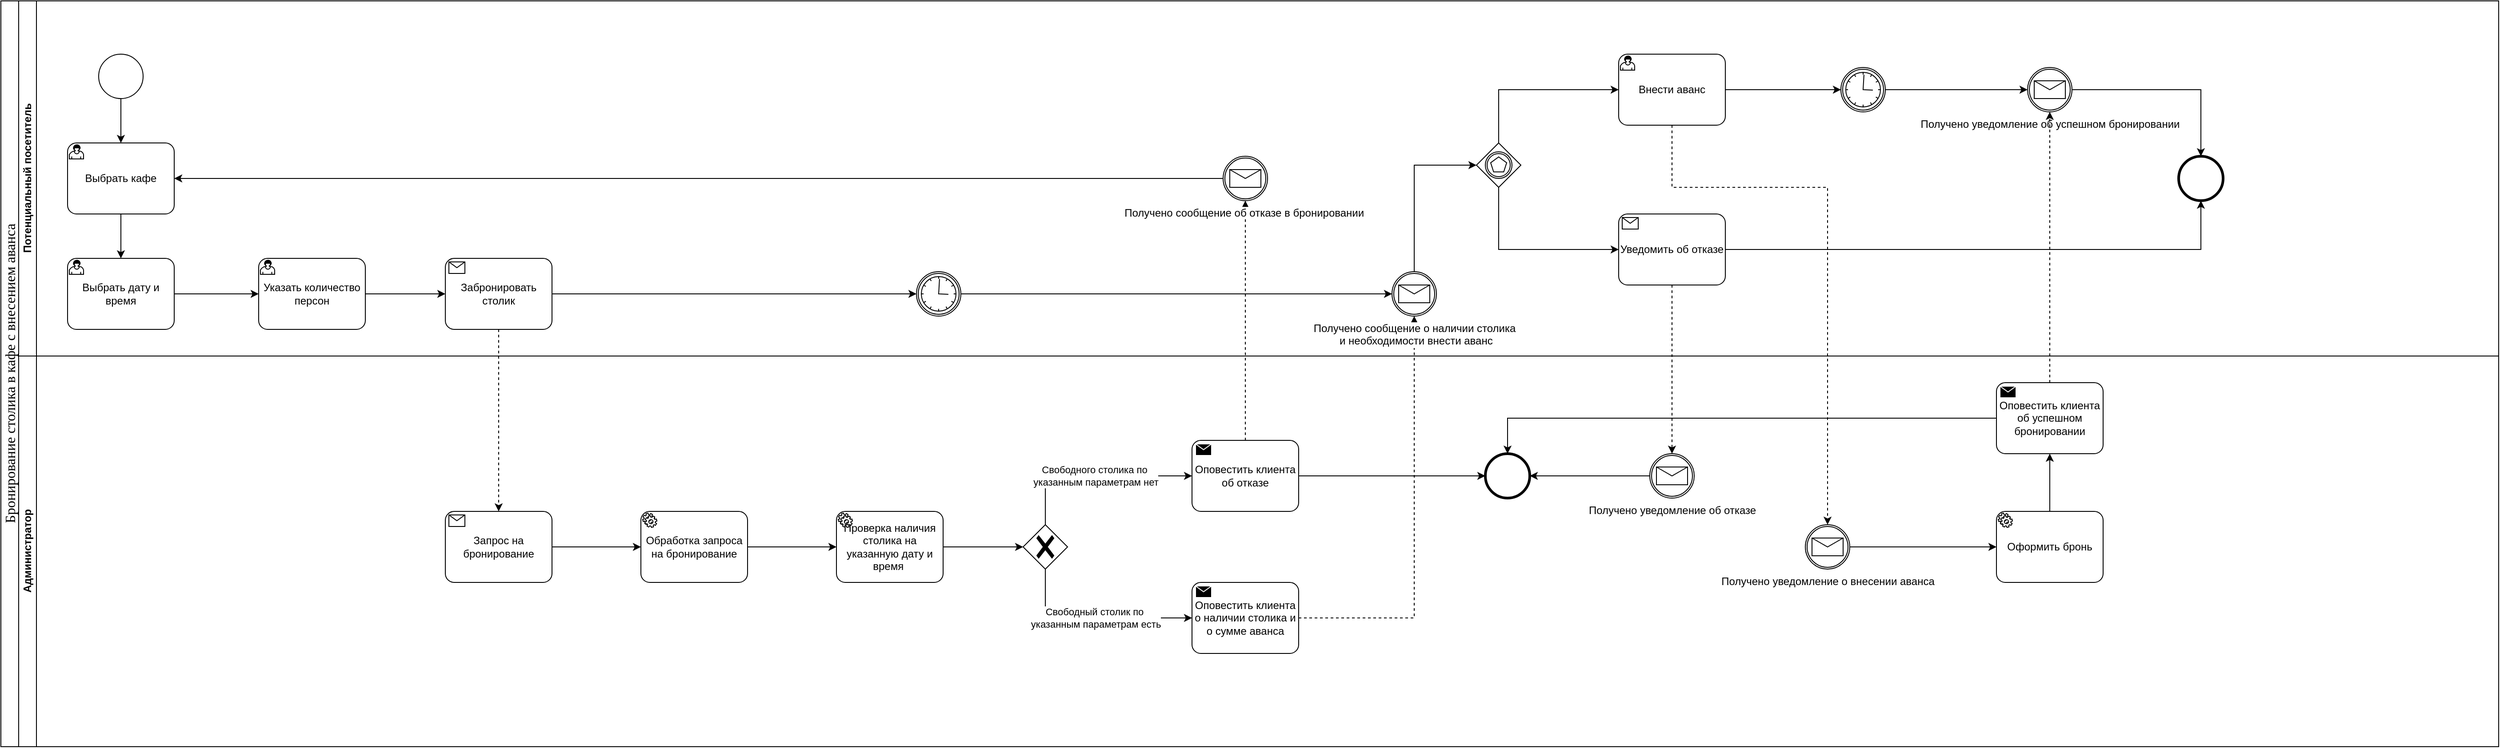 <mxfile version="15.4.0" type="device"><diagram id="M6hLxEDTGaiGsPCuSPs_" name="Page-1"><mxGraphModel dx="1463" dy="880" grid="1" gridSize="10" guides="1" tooltips="1" connect="1" arrows="1" fold="1" page="1" pageScale="1" pageWidth="850" pageHeight="1100" math="0" shadow="0"><root><mxCell id="0"/><mxCell id="1" parent="0"/><mxCell id="5Xu0HTL7qZDZHMFUcuHy-2" value="&lt;span style=&quot;font-weight: normal&quot; id=&quot;docs-internal-guid-2254e28d-7fff-81a9-8b8c-3a53f70d76fd&quot;&gt;&lt;span style=&quot;font-size: 12pt ; font-family: &amp;#34;times new roman&amp;#34; ; background-color: transparent ; vertical-align: baseline&quot;&gt;Бронирование столика в кафе с внесением аванса&lt;/span&gt;&lt;/span&gt;" style="swimlane;html=1;childLayout=stackLayout;resizeParent=1;resizeParentMax=0;horizontal=0;startSize=20;horizontalStack=0;" parent="1" vertex="1"><mxGeometry x="560" y="570" width="2810" height="840" as="geometry"/></mxCell><mxCell id="0gX7eQ8ABmZ3GZ_N5Fec-72" style="edgeStyle=orthogonalEdgeStyle;rounded=0;orthogonalLoop=1;jettySize=auto;html=1;dashed=1;" edge="1" parent="5Xu0HTL7qZDZHMFUcuHy-2" source="0gX7eQ8ABmZ3GZ_N5Fec-70" target="5Xu0HTL7qZDZHMFUcuHy-143"><mxGeometry relative="1" as="geometry"/></mxCell><mxCell id="0gX7eQ8ABmZ3GZ_N5Fec-89" style="edgeStyle=orthogonalEdgeStyle;rounded=0;orthogonalLoop=1;jettySize=auto;html=1;exitX=0.5;exitY=0;exitDx=0;exitDy=0;exitPerimeter=0;entryX=0.5;entryY=1;entryDx=0;entryDy=0;entryPerimeter=0;dashed=1;" edge="1" parent="5Xu0HTL7qZDZHMFUcuHy-2" source="0gX7eQ8ABmZ3GZ_N5Fec-85" target="0gX7eQ8ABmZ3GZ_N5Fec-88"><mxGeometry relative="1" as="geometry"/></mxCell><mxCell id="0gX7eQ8ABmZ3GZ_N5Fec-93" style="edgeStyle=orthogonalEdgeStyle;rounded=0;orthogonalLoop=1;jettySize=auto;html=1;exitX=1;exitY=0.5;exitDx=0;exitDy=0;exitPerimeter=0;entryX=0.5;entryY=1;entryDx=0;entryDy=0;entryPerimeter=0;dashed=1;" edge="1" parent="5Xu0HTL7qZDZHMFUcuHy-2" source="0gX7eQ8ABmZ3GZ_N5Fec-86" target="0gX7eQ8ABmZ3GZ_N5Fec-91"><mxGeometry relative="1" as="geometry"/></mxCell><mxCell id="0gX7eQ8ABmZ3GZ_N5Fec-111" style="edgeStyle=orthogonalEdgeStyle;rounded=0;orthogonalLoop=1;jettySize=auto;html=1;entryX=0.5;entryY=0;entryDx=0;entryDy=0;entryPerimeter=0;dashed=1;exitX=0.5;exitY=1;exitDx=0;exitDy=0;exitPerimeter=0;" edge="1" parent="5Xu0HTL7qZDZHMFUcuHy-2" source="0gX7eQ8ABmZ3GZ_N5Fec-131" target="0gX7eQ8ABmZ3GZ_N5Fec-110"><mxGeometry relative="1" as="geometry"/></mxCell><mxCell id="0gX7eQ8ABmZ3GZ_N5Fec-125" style="edgeStyle=orthogonalEdgeStyle;rounded=0;orthogonalLoop=1;jettySize=auto;html=1;exitX=0.5;exitY=1;exitDx=0;exitDy=0;exitPerimeter=0;dashed=1;" edge="1" parent="5Xu0HTL7qZDZHMFUcuHy-2" source="0gX7eQ8ABmZ3GZ_N5Fec-100" target="0gX7eQ8ABmZ3GZ_N5Fec-123"><mxGeometry relative="1" as="geometry"><Array as="points"><mxPoint x="1880" y="210"/><mxPoint x="2055" y="210"/></Array></mxGeometry></mxCell><mxCell id="5Xu0HTL7qZDZHMFUcuHy-3" value="Потенциальный посетитель" style="swimlane;html=1;startSize=20;horizontal=0;" parent="5Xu0HTL7qZDZHMFUcuHy-2" vertex="1"><mxGeometry x="20" width="2790" height="400" as="geometry"/></mxCell><mxCell id="0gX7eQ8ABmZ3GZ_N5Fec-64" style="edgeStyle=orthogonalEdgeStyle;rounded=0;orthogonalLoop=1;jettySize=auto;html=1;exitX=0.5;exitY=1;exitDx=0;exitDy=0;exitPerimeter=0;entryX=0.5;entryY=0;entryDx=0;entryDy=0;entryPerimeter=0;" edge="1" parent="5Xu0HTL7qZDZHMFUcuHy-3" source="0gX7eQ8ABmZ3GZ_N5Fec-62" target="0gX7eQ8ABmZ3GZ_N5Fec-63"><mxGeometry relative="1" as="geometry"/></mxCell><mxCell id="0gX7eQ8ABmZ3GZ_N5Fec-62" value="" style="points=[[0.145,0.145,0],[0.5,0,0],[0.855,0.145,0],[1,0.5,0],[0.855,0.855,0],[0.5,1,0],[0.145,0.855,0],[0,0.5,0]];shape=mxgraph.bpmn.event;html=1;verticalLabelPosition=bottom;labelBackgroundColor=#ffffff;verticalAlign=top;align=center;perimeter=ellipsePerimeter;outlineConnect=0;aspect=fixed;outline=standard;symbol=general;" vertex="1" parent="5Xu0HTL7qZDZHMFUcuHy-3"><mxGeometry x="90" y="60" width="50" height="50" as="geometry"/></mxCell><mxCell id="0gX7eQ8ABmZ3GZ_N5Fec-66" style="edgeStyle=orthogonalEdgeStyle;rounded=0;orthogonalLoop=1;jettySize=auto;html=1;exitX=0.5;exitY=1;exitDx=0;exitDy=0;exitPerimeter=0;entryX=0.5;entryY=0;entryDx=0;entryDy=0;entryPerimeter=0;" edge="1" parent="5Xu0HTL7qZDZHMFUcuHy-3" source="0gX7eQ8ABmZ3GZ_N5Fec-63" target="0gX7eQ8ABmZ3GZ_N5Fec-68"><mxGeometry relative="1" as="geometry"><mxPoint x="460" y="85" as="targetPoint"/></mxGeometry></mxCell><mxCell id="0gX7eQ8ABmZ3GZ_N5Fec-63" value="Выбрать кафе" style="points=[[0.25,0,0],[0.5,0,0],[0.75,0,0],[1,0.25,0],[1,0.5,0],[1,0.75,0],[0.75,1,0],[0.5,1,0],[0.25,1,0],[0,0.75,0],[0,0.5,0],[0,0.25,0]];shape=mxgraph.bpmn.task;whiteSpace=wrap;rectStyle=rounded;size=10;taskMarker=user;" vertex="1" parent="5Xu0HTL7qZDZHMFUcuHy-3"><mxGeometry x="55" y="160" width="120" height="80" as="geometry"/></mxCell><mxCell id="0gX7eQ8ABmZ3GZ_N5Fec-76" style="edgeStyle=orthogonalEdgeStyle;rounded=0;orthogonalLoop=1;jettySize=auto;html=1;exitX=1;exitY=0.5;exitDx=0;exitDy=0;exitPerimeter=0;" edge="1" parent="5Xu0HTL7qZDZHMFUcuHy-3" source="0gX7eQ8ABmZ3GZ_N5Fec-68" target="0gX7eQ8ABmZ3GZ_N5Fec-73"><mxGeometry relative="1" as="geometry"/></mxCell><mxCell id="0gX7eQ8ABmZ3GZ_N5Fec-68" value="Выбрать дату и время" style="points=[[0.25,0,0],[0.5,0,0],[0.75,0,0],[1,0.25,0],[1,0.5,0],[1,0.75,0],[0.75,1,0],[0.5,1,0],[0.25,1,0],[0,0.75,0],[0,0.5,0],[0,0.25,0]];shape=mxgraph.bpmn.task;whiteSpace=wrap;rectStyle=rounded;size=10;taskMarker=user;" vertex="1" parent="5Xu0HTL7qZDZHMFUcuHy-3"><mxGeometry x="55" y="290" width="120" height="80" as="geometry"/></mxCell><mxCell id="0gX7eQ8ABmZ3GZ_N5Fec-96" style="edgeStyle=orthogonalEdgeStyle;rounded=0;orthogonalLoop=1;jettySize=auto;html=1;exitX=1;exitY=0.5;exitDx=0;exitDy=0;exitPerimeter=0;" edge="1" parent="5Xu0HTL7qZDZHMFUcuHy-3" source="0gX7eQ8ABmZ3GZ_N5Fec-70" target="0gX7eQ8ABmZ3GZ_N5Fec-95"><mxGeometry relative="1" as="geometry"/></mxCell><mxCell id="0gX7eQ8ABmZ3GZ_N5Fec-70" value="Забронировать столик" style="points=[[0.25,0,0],[0.5,0,0],[0.75,0,0],[1,0.25,0],[1,0.5,0],[1,0.75,0],[0.75,1,0],[0.5,1,0],[0.25,1,0],[0,0.75,0],[0,0.5,0],[0,0.25,0]];shape=mxgraph.bpmn.task;whiteSpace=wrap;rectStyle=rounded;size=10;taskMarker=receive;" vertex="1" parent="5Xu0HTL7qZDZHMFUcuHy-3"><mxGeometry x="480" y="290" width="120" height="80" as="geometry"/></mxCell><mxCell id="0gX7eQ8ABmZ3GZ_N5Fec-75" style="edgeStyle=orthogonalEdgeStyle;rounded=0;orthogonalLoop=1;jettySize=auto;html=1;exitX=1;exitY=0.5;exitDx=0;exitDy=0;exitPerimeter=0;" edge="1" parent="5Xu0HTL7qZDZHMFUcuHy-3" source="0gX7eQ8ABmZ3GZ_N5Fec-73" target="0gX7eQ8ABmZ3GZ_N5Fec-70"><mxGeometry relative="1" as="geometry"/></mxCell><mxCell id="0gX7eQ8ABmZ3GZ_N5Fec-73" value="Указать количество персон" style="points=[[0.25,0,0],[0.5,0,0],[0.75,0,0],[1,0.25,0],[1,0.5,0],[1,0.75,0],[0.75,1,0],[0.5,1,0],[0.25,1,0],[0,0.75,0],[0,0.5,0],[0,0.25,0]];shape=mxgraph.bpmn.task;whiteSpace=wrap;rectStyle=rounded;size=10;taskMarker=user;" vertex="1" parent="5Xu0HTL7qZDZHMFUcuHy-3"><mxGeometry x="270" y="290" width="120" height="80" as="geometry"/></mxCell><mxCell id="0gX7eQ8ABmZ3GZ_N5Fec-90" style="edgeStyle=orthogonalEdgeStyle;rounded=0;orthogonalLoop=1;jettySize=auto;html=1;entryX=1;entryY=0.5;entryDx=0;entryDy=0;entryPerimeter=0;" edge="1" parent="5Xu0HTL7qZDZHMFUcuHy-3" source="0gX7eQ8ABmZ3GZ_N5Fec-88" target="0gX7eQ8ABmZ3GZ_N5Fec-63"><mxGeometry relative="1" as="geometry"/></mxCell><mxCell id="0gX7eQ8ABmZ3GZ_N5Fec-88" value="Получено сообщение об отказе в бронировании&amp;nbsp;" style="points=[[0.145,0.145,0],[0.5,0,0],[0.855,0.145,0],[1,0.5,0],[0.855,0.855,0],[0.5,1,0],[0.145,0.855,0],[0,0.5,0]];shape=mxgraph.bpmn.event;html=1;verticalLabelPosition=bottom;labelBackgroundColor=#ffffff;verticalAlign=top;align=center;perimeter=ellipsePerimeter;outlineConnect=0;aspect=fixed;outline=boundInt;symbol=message;" vertex="1" parent="5Xu0HTL7qZDZHMFUcuHy-3"><mxGeometry x="1355" y="175" width="50" height="50" as="geometry"/></mxCell><mxCell id="0gX7eQ8ABmZ3GZ_N5Fec-99" style="edgeStyle=orthogonalEdgeStyle;rounded=0;orthogonalLoop=1;jettySize=auto;html=1;exitX=0.5;exitY=0;exitDx=0;exitDy=0;exitPerimeter=0;entryX=0;entryY=0.5;entryDx=0;entryDy=0;entryPerimeter=0;" edge="1" parent="5Xu0HTL7qZDZHMFUcuHy-3" source="0gX7eQ8ABmZ3GZ_N5Fec-91" target="0gX7eQ8ABmZ3GZ_N5Fec-106"><mxGeometry relative="1" as="geometry"><mxPoint x="1680" y="200" as="targetPoint"/><Array as="points"><mxPoint x="1570" y="185"/></Array></mxGeometry></mxCell><mxCell id="0gX7eQ8ABmZ3GZ_N5Fec-91" value="Получено сообщение о наличии столика&lt;br&gt;&amp;nbsp;и необходимости внести аванс" style="points=[[0.145,0.145,0],[0.5,0,0],[0.855,0.145,0],[1,0.5,0],[0.855,0.855,0],[0.5,1,0],[0.145,0.855,0],[0,0.5,0]];shape=mxgraph.bpmn.event;html=1;verticalLabelPosition=bottom;labelBackgroundColor=#ffffff;verticalAlign=top;align=center;perimeter=ellipsePerimeter;outlineConnect=0;aspect=fixed;outline=boundInt;symbol=message;" vertex="1" parent="5Xu0HTL7qZDZHMFUcuHy-3"><mxGeometry x="1545" y="305" width="50" height="50" as="geometry"/></mxCell><mxCell id="0gX7eQ8ABmZ3GZ_N5Fec-97" style="edgeStyle=orthogonalEdgeStyle;rounded=0;orthogonalLoop=1;jettySize=auto;html=1;exitX=1;exitY=0.5;exitDx=0;exitDy=0;exitPerimeter=0;entryX=0;entryY=0.5;entryDx=0;entryDy=0;entryPerimeter=0;" edge="1" parent="5Xu0HTL7qZDZHMFUcuHy-3" source="0gX7eQ8ABmZ3GZ_N5Fec-95" target="0gX7eQ8ABmZ3GZ_N5Fec-91"><mxGeometry relative="1" as="geometry"/></mxCell><mxCell id="0gX7eQ8ABmZ3GZ_N5Fec-95" value="" style="points=[[0.145,0.145,0],[0.5,0,0],[0.855,0.145,0],[1,0.5,0],[0.855,0.855,0],[0.5,1,0],[0.145,0.855,0],[0,0.5,0]];shape=mxgraph.bpmn.event;html=1;verticalLabelPosition=bottom;labelBackgroundColor=#ffffff;verticalAlign=top;align=center;perimeter=ellipsePerimeter;outlineConnect=0;aspect=fixed;outline=catching;symbol=timer;" vertex="1" parent="5Xu0HTL7qZDZHMFUcuHy-3"><mxGeometry x="1010" y="305" width="50" height="50" as="geometry"/></mxCell><mxCell id="0gX7eQ8ABmZ3GZ_N5Fec-101" style="edgeStyle=orthogonalEdgeStyle;rounded=0;orthogonalLoop=1;jettySize=auto;html=1;exitX=0.5;exitY=0;exitDx=0;exitDy=0;exitPerimeter=0;entryX=0;entryY=0.5;entryDx=0;entryDy=0;entryPerimeter=0;" edge="1" parent="5Xu0HTL7qZDZHMFUcuHy-3" source="0gX7eQ8ABmZ3GZ_N5Fec-106" target="0gX7eQ8ABmZ3GZ_N5Fec-100"><mxGeometry relative="1" as="geometry"><mxPoint x="1705" y="175" as="sourcePoint"/></mxGeometry></mxCell><mxCell id="0gX7eQ8ABmZ3GZ_N5Fec-117" style="edgeStyle=orthogonalEdgeStyle;rounded=0;orthogonalLoop=1;jettySize=auto;html=1;entryX=0;entryY=0.5;entryDx=0;entryDy=0;entryPerimeter=0;" edge="1" parent="5Xu0HTL7qZDZHMFUcuHy-3" source="0gX7eQ8ABmZ3GZ_N5Fec-100" target="0gX7eQ8ABmZ3GZ_N5Fec-120"><mxGeometry relative="1" as="geometry"><mxPoint x="2030" y="100" as="targetPoint"/></mxGeometry></mxCell><mxCell id="0gX7eQ8ABmZ3GZ_N5Fec-100" value="Внести аванс" style="points=[[0.25,0,0],[0.5,0,0],[0.75,0,0],[1,0.25,0],[1,0.5,0],[1,0.75,0],[0.75,1,0],[0.5,1,0],[0.25,1,0],[0,0.75,0],[0,0.5,0],[0,0.25,0]];shape=mxgraph.bpmn.task;whiteSpace=wrap;rectStyle=rounded;size=10;taskMarker=user;" vertex="1" parent="5Xu0HTL7qZDZHMFUcuHy-3"><mxGeometry x="1800" y="60" width="120" height="80" as="geometry"/></mxCell><mxCell id="0gX7eQ8ABmZ3GZ_N5Fec-108" style="edgeStyle=orthogonalEdgeStyle;rounded=0;orthogonalLoop=1;jettySize=auto;html=1;entryX=0;entryY=0.5;entryDx=0;entryDy=0;entryPerimeter=0;" edge="1" parent="5Xu0HTL7qZDZHMFUcuHy-3" source="0gX7eQ8ABmZ3GZ_N5Fec-106" target="0gX7eQ8ABmZ3GZ_N5Fec-131"><mxGeometry relative="1" as="geometry"><mxPoint x="1740" y="360" as="targetPoint"/><Array as="points"><mxPoint x="1665" y="280"/></Array></mxGeometry></mxCell><mxCell id="0gX7eQ8ABmZ3GZ_N5Fec-106" value="" style="points=[[0.25,0.25,0],[0.5,0,0],[0.75,0.25,0],[1,0.5,0],[0.75,0.75,0],[0.5,1,0],[0.25,0.75,0],[0,0.5,0]];shape=mxgraph.bpmn.gateway2;html=1;verticalLabelPosition=bottom;labelBackgroundColor=#ffffff;verticalAlign=top;align=center;perimeter=rhombusPerimeter;outlineConnect=0;outline=catching;symbol=multiple;" vertex="1" parent="5Xu0HTL7qZDZHMFUcuHy-3"><mxGeometry x="1640" y="160" width="50" height="50" as="geometry"/></mxCell><mxCell id="0gX7eQ8ABmZ3GZ_N5Fec-129" style="edgeStyle=orthogonalEdgeStyle;rounded=0;orthogonalLoop=1;jettySize=auto;html=1;entryX=0.5;entryY=1;entryDx=0;entryDy=0;entryPerimeter=0;exitX=1;exitY=0.5;exitDx=0;exitDy=0;exitPerimeter=0;" edge="1" parent="5Xu0HTL7qZDZHMFUcuHy-3" source="0gX7eQ8ABmZ3GZ_N5Fec-131" target="0gX7eQ8ABmZ3GZ_N5Fec-118"><mxGeometry relative="1" as="geometry"/></mxCell><mxCell id="0gX7eQ8ABmZ3GZ_N5Fec-119" style="edgeStyle=orthogonalEdgeStyle;rounded=0;orthogonalLoop=1;jettySize=auto;html=1;exitX=1;exitY=0.5;exitDx=0;exitDy=0;exitPerimeter=0;entryX=0.5;entryY=0;entryDx=0;entryDy=0;entryPerimeter=0;" edge="1" parent="5Xu0HTL7qZDZHMFUcuHy-3" source="0gX7eQ8ABmZ3GZ_N5Fec-115" target="0gX7eQ8ABmZ3GZ_N5Fec-118"><mxGeometry relative="1" as="geometry"/></mxCell><mxCell id="0gX7eQ8ABmZ3GZ_N5Fec-115" value="Получено уведомление об успешном бронировании" style="points=[[0.145,0.145,0],[0.5,0,0],[0.855,0.145,0],[1,0.5,0],[0.855,0.855,0],[0.5,1,0],[0.145,0.855,0],[0,0.5,0]];shape=mxgraph.bpmn.event;html=1;verticalLabelPosition=bottom;labelBackgroundColor=#ffffff;verticalAlign=top;align=center;perimeter=ellipsePerimeter;outlineConnect=0;aspect=fixed;outline=boundInt;symbol=message;" vertex="1" parent="5Xu0HTL7qZDZHMFUcuHy-3"><mxGeometry x="2260" y="75" width="50" height="50" as="geometry"/></mxCell><mxCell id="0gX7eQ8ABmZ3GZ_N5Fec-118" value="&lt;br&gt;" style="points=[[0.145,0.145,0],[0.5,0,0],[0.855,0.145,0],[1,0.5,0],[0.855,0.855,0],[0.5,1,0],[0.145,0.855,0],[0,0.5,0]];shape=mxgraph.bpmn.event;html=1;verticalLabelPosition=bottom;labelBackgroundColor=#ffffff;verticalAlign=top;align=center;perimeter=ellipsePerimeter;outlineConnect=0;aspect=fixed;outline=end;symbol=terminate2;" vertex="1" parent="5Xu0HTL7qZDZHMFUcuHy-3"><mxGeometry x="2430" y="175" width="50" height="50" as="geometry"/></mxCell><mxCell id="0gX7eQ8ABmZ3GZ_N5Fec-121" style="edgeStyle=orthogonalEdgeStyle;rounded=0;orthogonalLoop=1;jettySize=auto;html=1;entryX=0;entryY=0.5;entryDx=0;entryDy=0;entryPerimeter=0;" edge="1" parent="5Xu0HTL7qZDZHMFUcuHy-3" source="0gX7eQ8ABmZ3GZ_N5Fec-120" target="0gX7eQ8ABmZ3GZ_N5Fec-115"><mxGeometry relative="1" as="geometry"/></mxCell><mxCell id="0gX7eQ8ABmZ3GZ_N5Fec-120" value="" style="points=[[0.145,0.145,0],[0.5,0,0],[0.855,0.145,0],[1,0.5,0],[0.855,0.855,0],[0.5,1,0],[0.145,0.855,0],[0,0.5,0]];shape=mxgraph.bpmn.event;html=1;verticalLabelPosition=bottom;labelBackgroundColor=#ffffff;verticalAlign=top;align=center;perimeter=ellipsePerimeter;outlineConnect=0;aspect=fixed;outline=catching;symbol=timer;" vertex="1" parent="5Xu0HTL7qZDZHMFUcuHy-3"><mxGeometry x="2050" y="75" width="50" height="50" as="geometry"/></mxCell><mxCell id="0gX7eQ8ABmZ3GZ_N5Fec-131" value="Уведомить об отказе" style="points=[[0.25,0,0],[0.5,0,0],[0.75,0,0],[1,0.25,0],[1,0.5,0],[1,0.75,0],[0.75,1,0],[0.5,1,0],[0.25,1,0],[0,0.75,0],[0,0.5,0],[0,0.25,0]];shape=mxgraph.bpmn.task;whiteSpace=wrap;rectStyle=rounded;size=10;taskMarker=receive;" vertex="1" parent="5Xu0HTL7qZDZHMFUcuHy-3"><mxGeometry x="1800" y="240" width="120" height="80" as="geometry"/></mxCell><mxCell id="5Xu0HTL7qZDZHMFUcuHy-4" value="Администратор" style="swimlane;html=1;startSize=20;horizontal=0;" parent="5Xu0HTL7qZDZHMFUcuHy-2" vertex="1"><mxGeometry x="20" y="400" width="2790" height="440" as="geometry"/></mxCell><mxCell id="5Xu0HTL7qZDZHMFUcuHy-146" style="edgeStyle=orthogonalEdgeStyle;rounded=0;orthogonalLoop=1;jettySize=auto;html=1;exitX=1;exitY=0.5;exitDx=0;exitDy=0;exitPerimeter=0;" parent="5Xu0HTL7qZDZHMFUcuHy-4" source="5Xu0HTL7qZDZHMFUcuHy-143" target="5Xu0HTL7qZDZHMFUcuHy-144" edge="1"><mxGeometry relative="1" as="geometry"/></mxCell><mxCell id="5Xu0HTL7qZDZHMFUcuHy-143" value="Запрос на бронирование" style="points=[[0.25,0,0],[0.5,0,0],[0.75,0,0],[1,0.25,0],[1,0.5,0],[1,0.75,0],[0.75,1,0],[0.5,1,0],[0.25,1,0],[0,0.75,0],[0,0.5,0],[0,0.25,0]];shape=mxgraph.bpmn.task;whiteSpace=wrap;rectStyle=rounded;size=10;taskMarker=receive;" parent="5Xu0HTL7qZDZHMFUcuHy-4" vertex="1"><mxGeometry x="480" y="175" width="120" height="80" as="geometry"/></mxCell><mxCell id="5Xu0HTL7qZDZHMFUcuHy-148" style="edgeStyle=orthogonalEdgeStyle;rounded=0;orthogonalLoop=1;jettySize=auto;html=1;exitX=1;exitY=0.5;exitDx=0;exitDy=0;exitPerimeter=0;entryX=0;entryY=0.5;entryDx=0;entryDy=0;entryPerimeter=0;" parent="5Xu0HTL7qZDZHMFUcuHy-4" source="5Xu0HTL7qZDZHMFUcuHy-144" edge="1"><mxGeometry relative="1" as="geometry"><mxPoint x="920" y="215" as="targetPoint"/></mxGeometry></mxCell><mxCell id="5Xu0HTL7qZDZHMFUcuHy-144" value="Обработка запроса на бронирование" style="points=[[0.25,0,0],[0.5,0,0],[0.75,0,0],[1,0.25,0],[1,0.5,0],[1,0.75,0],[0.75,1,0],[0.5,1,0],[0.25,1,0],[0,0.75,0],[0,0.5,0],[0,0.25,0]];shape=mxgraph.bpmn.task;whiteSpace=wrap;rectStyle=rounded;size=10;taskMarker=service;" parent="5Xu0HTL7qZDZHMFUcuHy-4" vertex="1"><mxGeometry x="700" y="175" width="120" height="80" as="geometry"/></mxCell><mxCell id="0gX7eQ8ABmZ3GZ_N5Fec-79" style="edgeStyle=orthogonalEdgeStyle;rounded=0;orthogonalLoop=1;jettySize=auto;html=1;exitX=1;exitY=0.5;exitDx=0;exitDy=0;exitPerimeter=0;" edge="1" parent="5Xu0HTL7qZDZHMFUcuHy-4" source="0gX7eQ8ABmZ3GZ_N5Fec-77" target="0gX7eQ8ABmZ3GZ_N5Fec-78"><mxGeometry relative="1" as="geometry"/></mxCell><mxCell id="0gX7eQ8ABmZ3GZ_N5Fec-77" value="Проверка наличия столика на указанную дату и время " style="points=[[0.25,0,0],[0.5,0,0],[0.75,0,0],[1,0.25,0],[1,0.5,0],[1,0.75,0],[0.75,1,0],[0.5,1,0],[0.25,1,0],[0,0.75,0],[0,0.5,0],[0,0.25,0]];shape=mxgraph.bpmn.task;whiteSpace=wrap;rectStyle=rounded;size=10;taskMarker=service;" vertex="1" parent="5Xu0HTL7qZDZHMFUcuHy-4"><mxGeometry x="920" y="175" width="120" height="80" as="geometry"/></mxCell><mxCell id="0gX7eQ8ABmZ3GZ_N5Fec-83" value="Свободного столика по&lt;br&gt;&amp;nbsp;указанным параметрам нет" style="edgeStyle=orthogonalEdgeStyle;rounded=0;orthogonalLoop=1;jettySize=auto;html=1;entryX=0;entryY=0.5;entryDx=0;entryDy=0;entryPerimeter=0;exitX=0.5;exitY=0;exitDx=0;exitDy=0;exitPerimeter=0;" edge="1" parent="5Xu0HTL7qZDZHMFUcuHy-4" source="0gX7eQ8ABmZ3GZ_N5Fec-78" target="0gX7eQ8ABmZ3GZ_N5Fec-85"><mxGeometry relative="1" as="geometry"><mxPoint x="1310" y="135.0" as="targetPoint"/></mxGeometry></mxCell><mxCell id="0gX7eQ8ABmZ3GZ_N5Fec-84" value="Свободный столик по&lt;br&gt;&amp;nbsp;указанным параметрам есть" style="edgeStyle=orthogonalEdgeStyle;rounded=0;orthogonalLoop=1;jettySize=auto;html=1;exitX=0.5;exitY=1;exitDx=0;exitDy=0;exitPerimeter=0;entryX=0;entryY=0.5;entryDx=0;entryDy=0;entryPerimeter=0;" edge="1" parent="5Xu0HTL7qZDZHMFUcuHy-4" source="0gX7eQ8ABmZ3GZ_N5Fec-78" target="0gX7eQ8ABmZ3GZ_N5Fec-86"><mxGeometry relative="1" as="geometry"><mxPoint x="1310" y="295" as="targetPoint"/></mxGeometry></mxCell><mxCell id="0gX7eQ8ABmZ3GZ_N5Fec-78" value="" style="points=[[0.25,0.25,0],[0.5,0,0],[0.75,0.25,0],[1,0.5,0],[0.75,0.75,0],[0.5,1,0],[0.25,0.75,0],[0,0.5,0]];shape=mxgraph.bpmn.gateway2;html=1;verticalLabelPosition=bottom;labelBackgroundColor=#ffffff;verticalAlign=top;align=center;perimeter=rhombusPerimeter;outlineConnect=0;outline=none;symbol=none;gwType=exclusive;" vertex="1" parent="5Xu0HTL7qZDZHMFUcuHy-4"><mxGeometry x="1130" y="190" width="50" height="50" as="geometry"/></mxCell><mxCell id="0gX7eQ8ABmZ3GZ_N5Fec-114" style="edgeStyle=orthogonalEdgeStyle;rounded=0;orthogonalLoop=1;jettySize=auto;html=1;entryX=0;entryY=0.5;entryDx=0;entryDy=0;entryPerimeter=0;" edge="1" parent="5Xu0HTL7qZDZHMFUcuHy-4" source="0gX7eQ8ABmZ3GZ_N5Fec-85" target="0gX7eQ8ABmZ3GZ_N5Fec-112"><mxGeometry relative="1" as="geometry"/></mxCell><mxCell id="0gX7eQ8ABmZ3GZ_N5Fec-85" value="Оповестить клиента об отказе" style="points=[[0.25,0,0],[0.5,0,0],[0.75,0,0],[1,0.25,0],[1,0.5,0],[1,0.75,0],[0.75,1,0],[0.5,1,0],[0.25,1,0],[0,0.75,0],[0,0.5,0],[0,0.25,0]];shape=mxgraph.bpmn.task;whiteSpace=wrap;rectStyle=rounded;size=10;taskMarker=send;" vertex="1" parent="5Xu0HTL7qZDZHMFUcuHy-4"><mxGeometry x="1320" y="95" width="120" height="80" as="geometry"/></mxCell><mxCell id="0gX7eQ8ABmZ3GZ_N5Fec-86" value="Оповестить клиента о наличии столика и о сумме аванса" style="points=[[0.25,0,0],[0.5,0,0],[0.75,0,0],[1,0.25,0],[1,0.5,0],[1,0.75,0],[0.75,1,0],[0.5,1,0],[0.25,1,0],[0,0.75,0],[0,0.5,0],[0,0.25,0]];shape=mxgraph.bpmn.task;whiteSpace=wrap;rectStyle=rounded;size=10;taskMarker=send;" vertex="1" parent="5Xu0HTL7qZDZHMFUcuHy-4"><mxGeometry x="1320" y="255" width="120" height="80" as="geometry"/></mxCell><mxCell id="0gX7eQ8ABmZ3GZ_N5Fec-113" style="edgeStyle=orthogonalEdgeStyle;rounded=0;orthogonalLoop=1;jettySize=auto;html=1;" edge="1" parent="5Xu0HTL7qZDZHMFUcuHy-4" source="0gX7eQ8ABmZ3GZ_N5Fec-110" target="0gX7eQ8ABmZ3GZ_N5Fec-112"><mxGeometry relative="1" as="geometry"/></mxCell><mxCell id="0gX7eQ8ABmZ3GZ_N5Fec-110" value="Получено уведомление об отказе" style="points=[[0.145,0.145,0],[0.5,0,0],[0.855,0.145,0],[1,0.5,0],[0.855,0.855,0],[0.5,1,0],[0.145,0.855,0],[0,0.5,0]];shape=mxgraph.bpmn.event;html=1;verticalLabelPosition=bottom;labelBackgroundColor=#ffffff;verticalAlign=top;align=center;perimeter=ellipsePerimeter;outlineConnect=0;aspect=fixed;outline=boundInt;symbol=message;" vertex="1" parent="5Xu0HTL7qZDZHMFUcuHy-4"><mxGeometry x="1835" y="110" width="50" height="50" as="geometry"/></mxCell><mxCell id="0gX7eQ8ABmZ3GZ_N5Fec-112" value="&lt;br&gt;" style="points=[[0.145,0.145,0],[0.5,0,0],[0.855,0.145,0],[1,0.5,0],[0.855,0.855,0],[0.5,1,0],[0.145,0.855,0],[0,0.5,0]];shape=mxgraph.bpmn.event;html=1;verticalLabelPosition=bottom;labelBackgroundColor=#ffffff;verticalAlign=top;align=center;perimeter=ellipsePerimeter;outlineConnect=0;aspect=fixed;outline=end;symbol=terminate2;" vertex="1" parent="5Xu0HTL7qZDZHMFUcuHy-4"><mxGeometry x="1650" y="110" width="50" height="50" as="geometry"/></mxCell><mxCell id="0gX7eQ8ABmZ3GZ_N5Fec-127" style="edgeStyle=orthogonalEdgeStyle;rounded=0;orthogonalLoop=1;jettySize=auto;html=1;entryX=0;entryY=0.5;entryDx=0;entryDy=0;entryPerimeter=0;" edge="1" parent="5Xu0HTL7qZDZHMFUcuHy-4" source="0gX7eQ8ABmZ3GZ_N5Fec-123" target="0gX7eQ8ABmZ3GZ_N5Fec-126"><mxGeometry relative="1" as="geometry"/></mxCell><mxCell id="0gX7eQ8ABmZ3GZ_N5Fec-123" value="Получено уведомление о внесении аванса" style="points=[[0.145,0.145,0],[0.5,0,0],[0.855,0.145,0],[1,0.5,0],[0.855,0.855,0],[0.5,1,0],[0.145,0.855,0],[0,0.5,0]];shape=mxgraph.bpmn.event;html=1;verticalLabelPosition=bottom;labelBackgroundColor=#ffffff;verticalAlign=top;align=center;perimeter=ellipsePerimeter;outlineConnect=0;aspect=fixed;outline=boundInt;symbol=message;" vertex="1" parent="5Xu0HTL7qZDZHMFUcuHy-4"><mxGeometry x="2010" y="190" width="50" height="50" as="geometry"/></mxCell><mxCell id="0gX7eQ8ABmZ3GZ_N5Fec-133" style="edgeStyle=orthogonalEdgeStyle;rounded=0;orthogonalLoop=1;jettySize=auto;html=1;exitX=0.5;exitY=0;exitDx=0;exitDy=0;exitPerimeter=0;entryX=0.5;entryY=1;entryDx=0;entryDy=0;entryPerimeter=0;" edge="1" parent="5Xu0HTL7qZDZHMFUcuHy-4" source="0gX7eQ8ABmZ3GZ_N5Fec-126" target="0gX7eQ8ABmZ3GZ_N5Fec-132"><mxGeometry relative="1" as="geometry"/></mxCell><mxCell id="0gX7eQ8ABmZ3GZ_N5Fec-126" value="Оформить бронь" style="points=[[0.25,0,0],[0.5,0,0],[0.75,0,0],[1,0.25,0],[1,0.5,0],[1,0.75,0],[0.75,1,0],[0.5,1,0],[0.25,1,0],[0,0.75,0],[0,0.5,0],[0,0.25,0]];shape=mxgraph.bpmn.task;whiteSpace=wrap;rectStyle=rounded;size=10;taskMarker=service;" vertex="1" parent="5Xu0HTL7qZDZHMFUcuHy-4"><mxGeometry x="2225" y="175" width="120" height="80" as="geometry"/></mxCell><mxCell id="0gX7eQ8ABmZ3GZ_N5Fec-135" style="edgeStyle=orthogonalEdgeStyle;rounded=0;orthogonalLoop=1;jettySize=auto;html=1;entryX=0.5;entryY=0;entryDx=0;entryDy=0;entryPerimeter=0;" edge="1" parent="5Xu0HTL7qZDZHMFUcuHy-4" source="0gX7eQ8ABmZ3GZ_N5Fec-132" target="0gX7eQ8ABmZ3GZ_N5Fec-112"><mxGeometry relative="1" as="geometry"/></mxCell><mxCell id="0gX7eQ8ABmZ3GZ_N5Fec-132" value="Оповестить клиента об успешном бронировании" style="points=[[0.25,0,0],[0.5,0,0],[0.75,0,0],[1,0.25,0],[1,0.5,0],[1,0.75,0],[0.75,1,0],[0.5,1,0],[0.25,1,0],[0,0.75,0],[0,0.5,0],[0,0.25,0]];shape=mxgraph.bpmn.task;whiteSpace=wrap;rectStyle=rounded;size=10;taskMarker=send;" vertex="1" parent="5Xu0HTL7qZDZHMFUcuHy-4"><mxGeometry x="2225" y="30" width="120" height="80" as="geometry"/></mxCell><mxCell id="0gX7eQ8ABmZ3GZ_N5Fec-134" style="edgeStyle=orthogonalEdgeStyle;rounded=0;orthogonalLoop=1;jettySize=auto;html=1;exitX=0.5;exitY=0;exitDx=0;exitDy=0;exitPerimeter=0;entryX=0.5;entryY=1;entryDx=0;entryDy=0;entryPerimeter=0;dashed=1;" edge="1" parent="5Xu0HTL7qZDZHMFUcuHy-2" source="0gX7eQ8ABmZ3GZ_N5Fec-132" target="0gX7eQ8ABmZ3GZ_N5Fec-115"><mxGeometry relative="1" as="geometry"/></mxCell></root></mxGraphModel></diagram></mxfile>